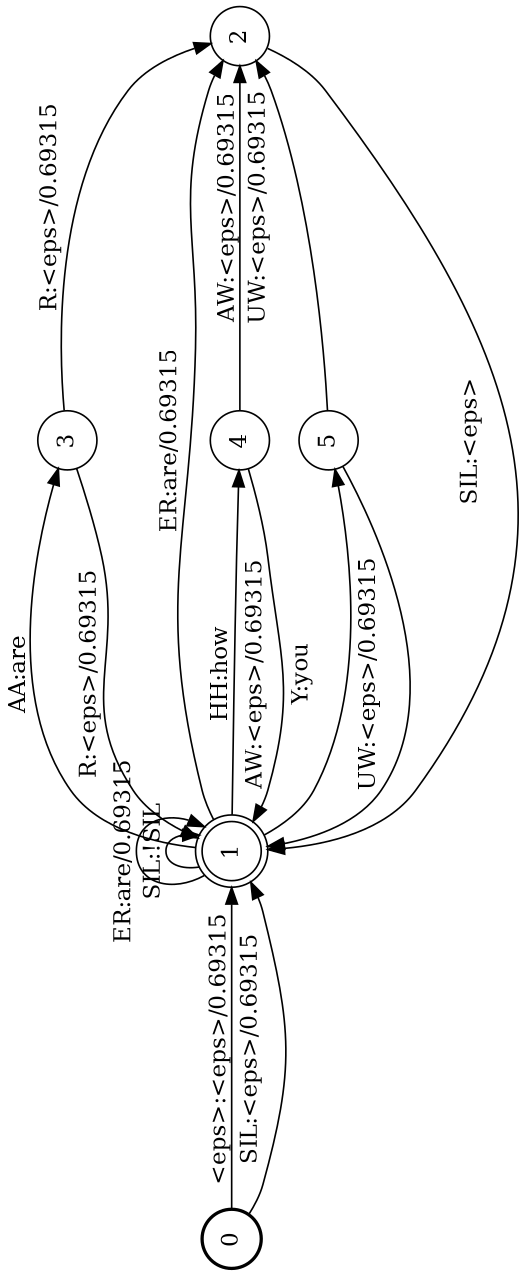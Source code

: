 digraph FST {
rankdir = LR;
size = "8.5,11";
label = "";
center = 1;
orientation = Landscape;
ranksep = "0.4";
nodesep = "0.25";
0 [label = "0", shape = circle, style = bold, fontsize = 14]
	0 -> 1 [label = "<eps>:<eps>/0.69315", fontsize = 14];
	0 -> 1 [label = "SIL:<eps>/0.69315", fontsize = 14];
1 [label = "1", shape = doublecircle, style = solid, fontsize = 14]
	1 -> 1 [label = "SIL:!SIL", fontsize = 14];
	1 -> 3 [label = "AA:are", fontsize = 14];
	1 -> 1 [label = "ER:are/0.69315", fontsize = 14];
	1 -> 2 [label = "ER:are/0.69315", fontsize = 14];
	1 -> 4 [label = "HH:how", fontsize = 14];
	1 -> 5 [label = "Y:you", fontsize = 14];
2 [label = "2", shape = circle, style = solid, fontsize = 14]
	2 -> 1 [label = "SIL:<eps>", fontsize = 14];
3 [label = "3", shape = circle, style = solid, fontsize = 14]
	3 -> 1 [label = "R:<eps>/0.69315", fontsize = 14];
	3 -> 2 [label = "R:<eps>/0.69315", fontsize = 14];
4 [label = "4", shape = circle, style = solid, fontsize = 14]
	4 -> 1 [label = "AW:<eps>/0.69315", fontsize = 14];
	4 -> 2 [label = "AW:<eps>/0.69315", fontsize = 14];
5 [label = "5", shape = circle, style = solid, fontsize = 14]
	5 -> 1 [label = "UW:<eps>/0.69315", fontsize = 14];
	5 -> 2 [label = "UW:<eps>/0.69315", fontsize = 14];
}
